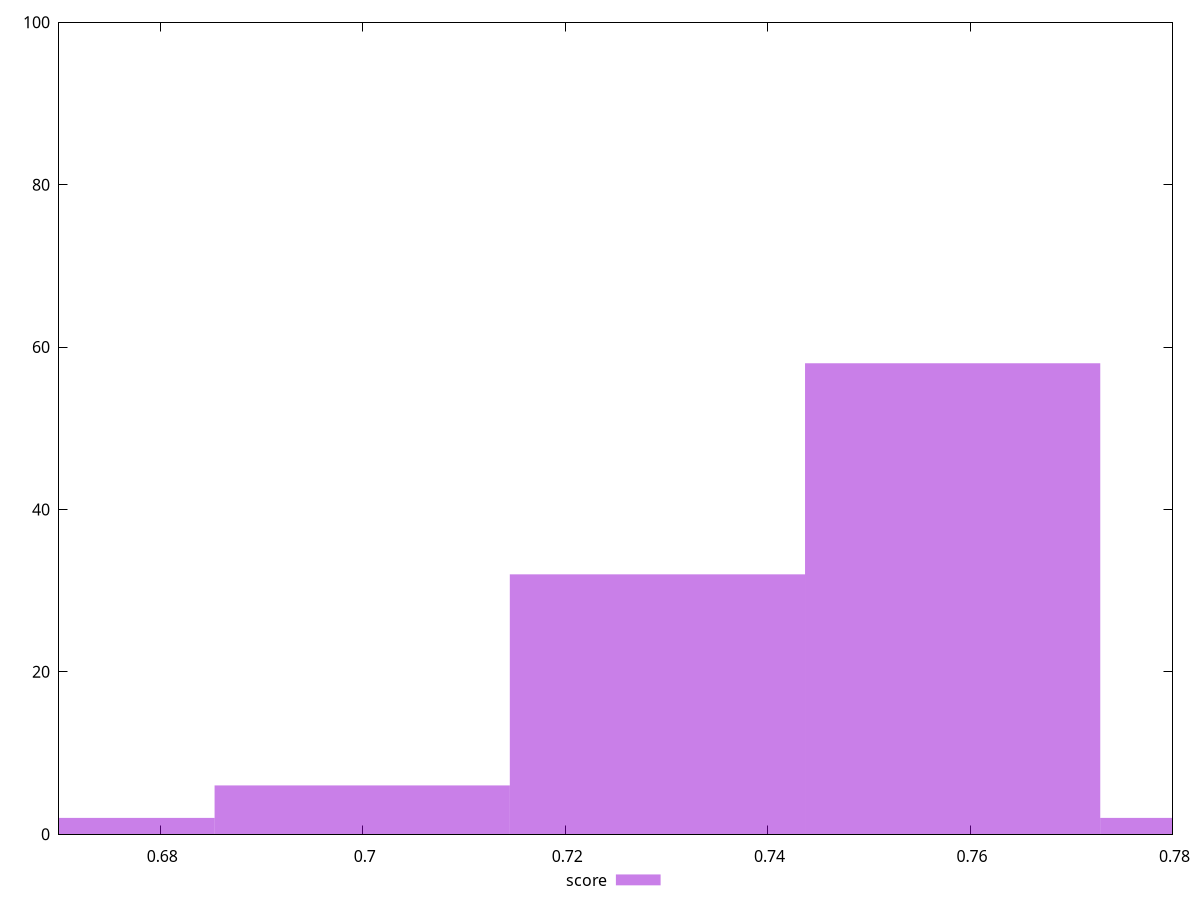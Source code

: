 reset

$score <<EOF
0.7291164455692328 32
0.7582811033920022 58
0.6999517877464636 6
0.7874457612147715 2
0.6707871299236943 2
EOF

set key outside below
set boxwidth 0.029164657822769315
set xrange [0.67:0.78]
set yrange [0:100]
set trange [0:100]
set style fill transparent solid 0.5 noborder
set terminal svg size 640, 490 enhanced background rgb 'white'
set output "report_00015_2021-02-09T16-11-33.973Z/uses-rel-preconnect/samples/pages+cached/score/histogram.svg"

plot $score title "score" with boxes

reset
